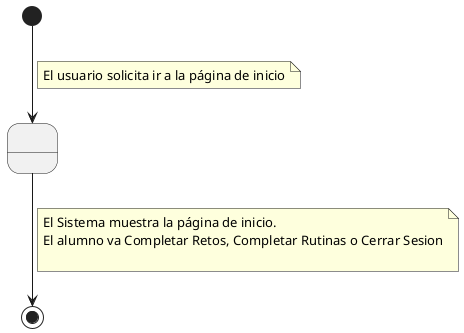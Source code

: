 @startuml
state " " as Estado1

[*] --> Estado1
    note on link
        El usuario solicita ir a la página de inicio
    end note
Estado1 --> [*]
    note on link
        El Sistema muestra la página de inicio.
        El alumno va Completar Retos, Completar Rutinas o Cerrar Sesion

    end note
@enduml